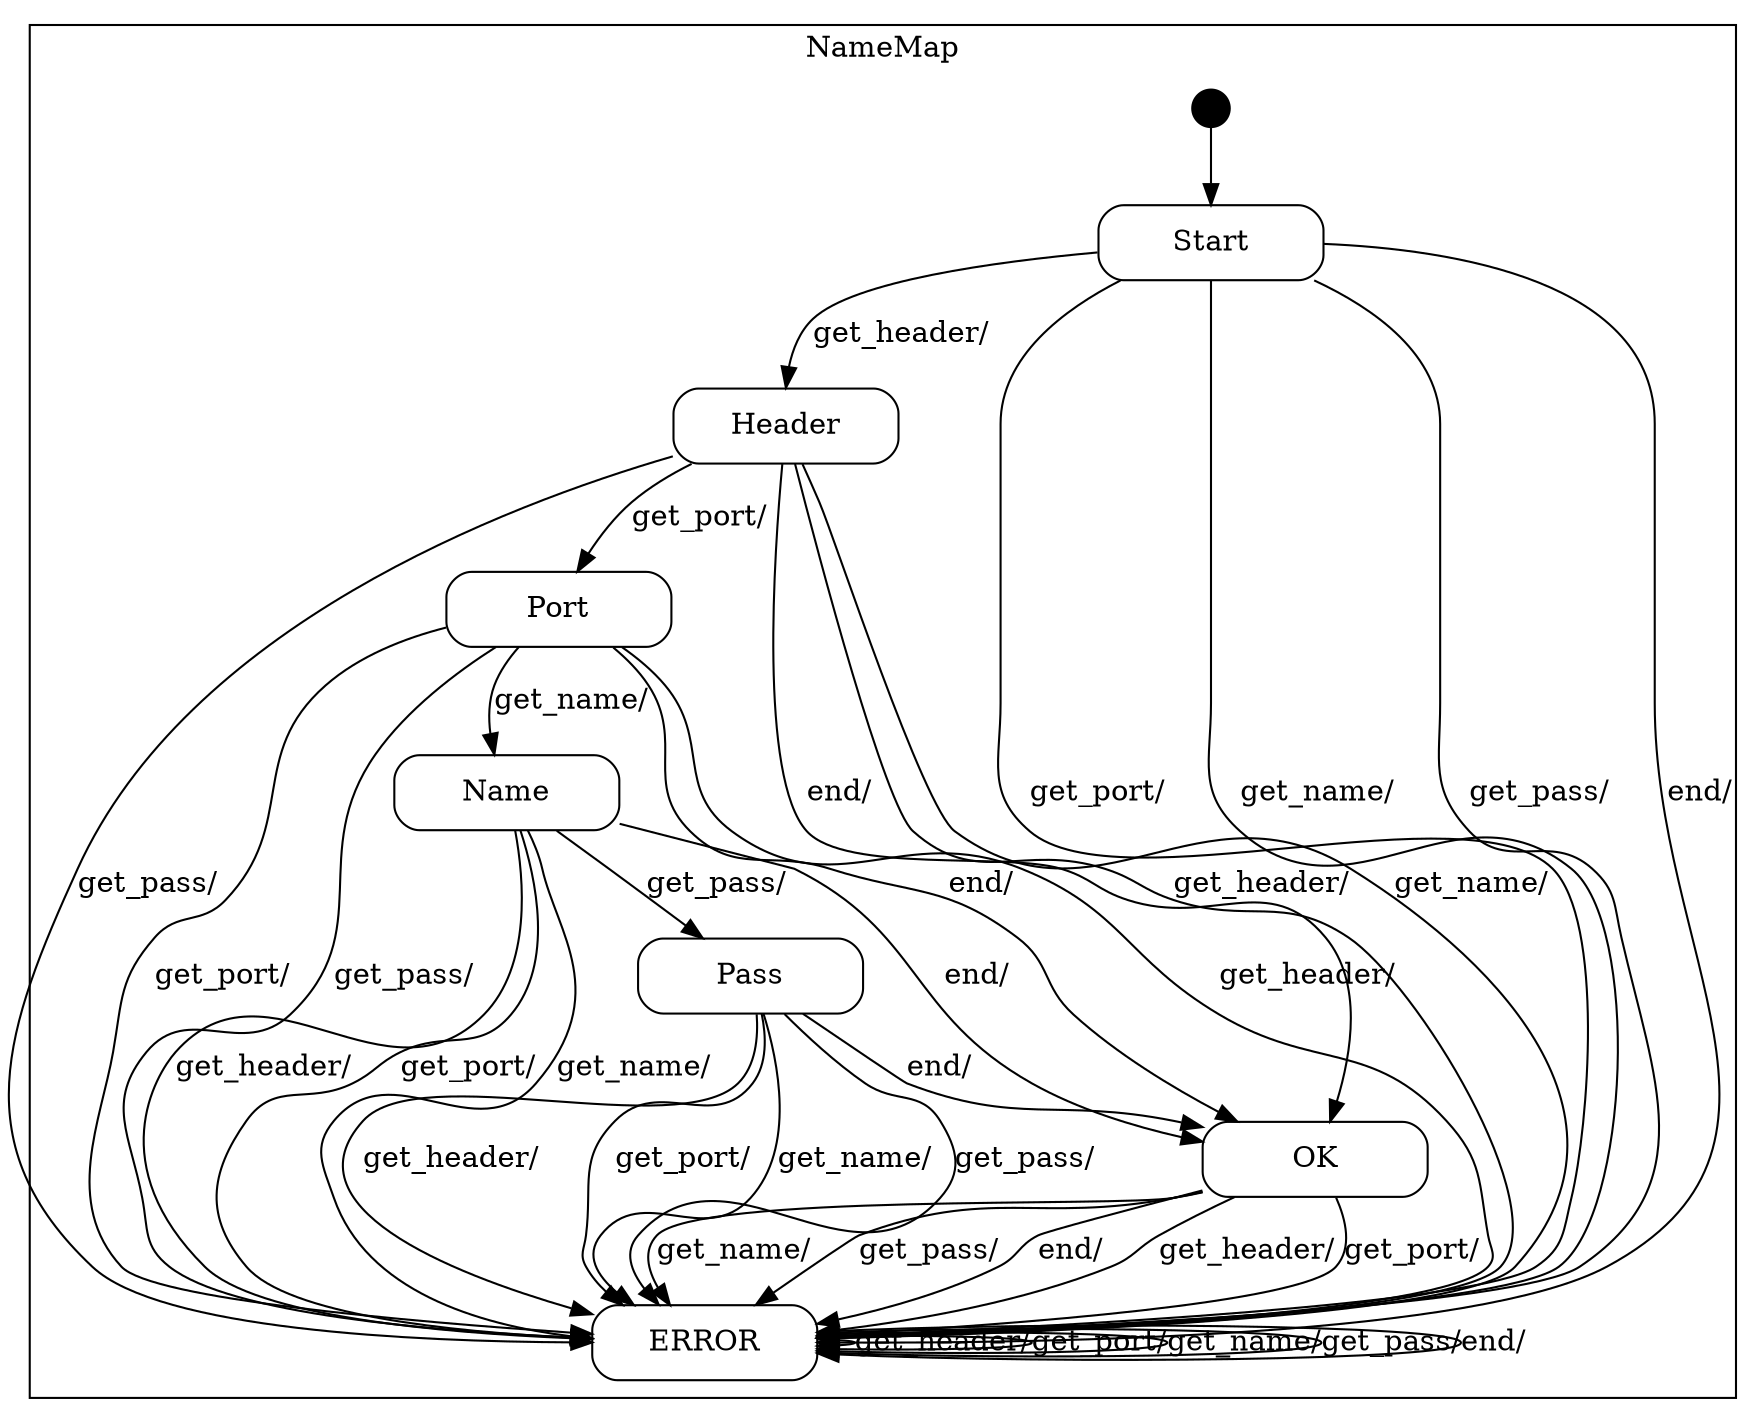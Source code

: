 digraph Lab1 {

    node
        [shape=Mrecord width=1.5];

    subgraph cluster_NameMap {

        label="NameMap";

        //
        // States (Nodes)
        //

        "NameMap::Start"
            [label="{Start}"];

        "NameMap::Header"
            [label="{Header}"];

        "NameMap::Port"
            [label="{Port}"];

        "NameMap::Name"
            [label="{Name}"];

        "NameMap::Pass"
            [label="{Pass}"];

        "NameMap::OK"
            [label="{OK}"];

        "NameMap::ERROR"
            [label="{ERROR}"];

        "%start"
            [label="" shape=circle style=filled fillcolor=black width=0.25];

        //
        // Transitions (Edges)
        //

        "NameMap::Start" -> "NameMap::Header"
            [label="get_header/\l"];

        "NameMap::Start" -> "NameMap::ERROR"
            [label="get_port/\l"];

        "NameMap::Start" -> "NameMap::ERROR"
            [label="get_name/\l"];

        "NameMap::Start" -> "NameMap::ERROR"
            [label="get_pass/\l"];

        "NameMap::Start" -> "NameMap::ERROR"
            [label="end/\l"];

        "NameMap::Header" -> "NameMap::Port"
            [label="get_port/\l"];

        "NameMap::Header" -> "NameMap::OK"
            [label="end/\l"];

        "NameMap::Header" -> "NameMap::ERROR"
            [label="get_header/\l"];

        "NameMap::Header" -> "NameMap::ERROR"
            [label="get_name/\l"];

        "NameMap::Header" -> "NameMap::ERROR"
            [label="get_pass/\l"];

        "NameMap::Port" -> "NameMap::Name"
            [label="get_name/\l"];

        "NameMap::Port" -> "NameMap::OK"
            [label="end/\l"];

        "NameMap::Port" -> "NameMap::ERROR"
            [label="get_header/\l"];

        "NameMap::Port" -> "NameMap::ERROR"
            [label="get_port/\l"];

        "NameMap::Port" -> "NameMap::ERROR"
            [label="get_pass/\l"];

        "NameMap::Name" -> "NameMap::Pass"
            [label="get_pass/\l"];

        "NameMap::Name" -> "NameMap::OK"
            [label="end/\l"];

        "NameMap::Name" -> "NameMap::ERROR"
            [label="get_header/\l"];

        "NameMap::Name" -> "NameMap::ERROR"
            [label="get_port/\l"];

        "NameMap::Name" -> "NameMap::ERROR"
            [label="get_name/\l"];

        "NameMap::Pass" -> "NameMap::OK"
            [label="end/\l"];

        "NameMap::Pass" -> "NameMap::ERROR"
            [label="get_header/\l"];

        "NameMap::Pass" -> "NameMap::ERROR"
            [label="get_port/\l"];

        "NameMap::Pass" -> "NameMap::ERROR"
            [label="get_name/\l"];

        "NameMap::Pass" -> "NameMap::ERROR"
            [label="get_pass/\l"];

        "NameMap::OK" -> "NameMap::ERROR"
            [label="get_header/\l"];

        "NameMap::OK" -> "NameMap::ERROR"
            [label="get_port/\l"];

        "NameMap::OK" -> "NameMap::ERROR"
            [label="get_name/\l"];

        "NameMap::OK" -> "NameMap::ERROR"
            [label="get_pass/\l"];

        "NameMap::OK" -> "NameMap::ERROR"
            [label="end/\l"];

        "NameMap::ERROR" -> "NameMap::ERROR"
            [label="get_header/\l"];

        "NameMap::ERROR" -> "NameMap::ERROR"
            [label="get_port/\l"];

        "NameMap::ERROR" -> "NameMap::ERROR"
            [label="get_name/\l"];

        "NameMap::ERROR" -> "NameMap::ERROR"
            [label="get_pass/\l"];

        "NameMap::ERROR" -> "NameMap::ERROR"
            [label="end/\l"];

        "%start" -> "NameMap::Start"
    }

}
